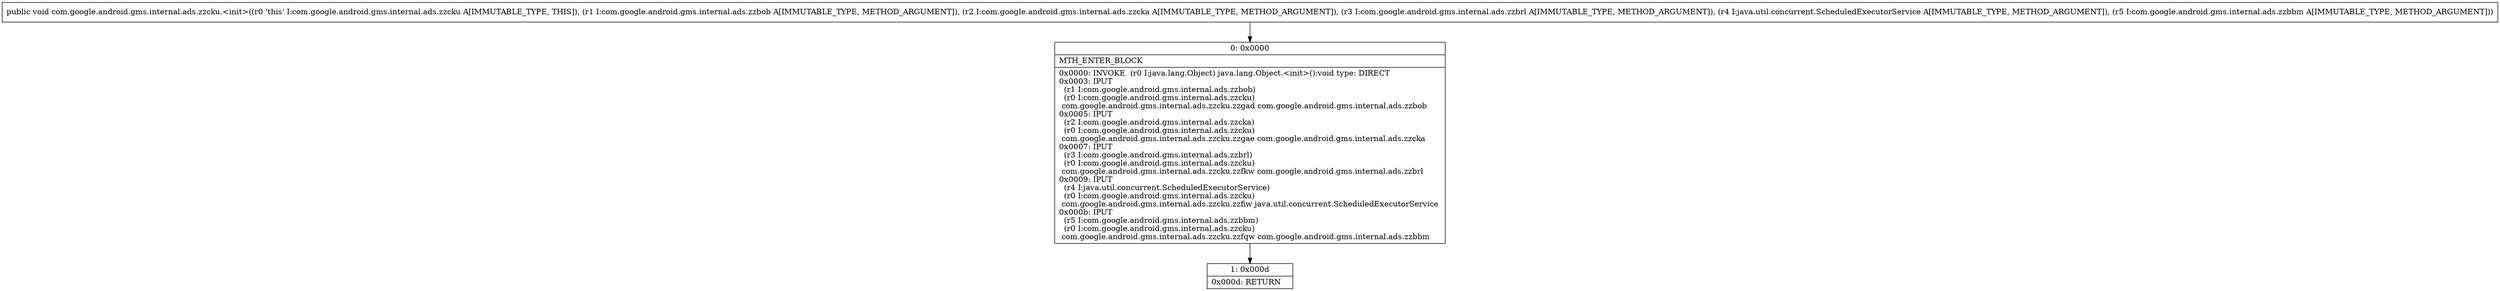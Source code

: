 digraph "CFG forcom.google.android.gms.internal.ads.zzcku.\<init\>(Lcom\/google\/android\/gms\/internal\/ads\/zzbob;Lcom\/google\/android\/gms\/internal\/ads\/zzcka;Lcom\/google\/android\/gms\/internal\/ads\/zzbrl;Ljava\/util\/concurrent\/ScheduledExecutorService;Lcom\/google\/android\/gms\/internal\/ads\/zzbbm;)V" {
Node_0 [shape=record,label="{0\:\ 0x0000|MTH_ENTER_BLOCK\l|0x0000: INVOKE  (r0 I:java.lang.Object) java.lang.Object.\<init\>():void type: DIRECT \l0x0003: IPUT  \l  (r1 I:com.google.android.gms.internal.ads.zzbob)\l  (r0 I:com.google.android.gms.internal.ads.zzcku)\l com.google.android.gms.internal.ads.zzcku.zzgad com.google.android.gms.internal.ads.zzbob \l0x0005: IPUT  \l  (r2 I:com.google.android.gms.internal.ads.zzcka)\l  (r0 I:com.google.android.gms.internal.ads.zzcku)\l com.google.android.gms.internal.ads.zzcku.zzgae com.google.android.gms.internal.ads.zzcka \l0x0007: IPUT  \l  (r3 I:com.google.android.gms.internal.ads.zzbrl)\l  (r0 I:com.google.android.gms.internal.ads.zzcku)\l com.google.android.gms.internal.ads.zzcku.zzfkw com.google.android.gms.internal.ads.zzbrl \l0x0009: IPUT  \l  (r4 I:java.util.concurrent.ScheduledExecutorService)\l  (r0 I:com.google.android.gms.internal.ads.zzcku)\l com.google.android.gms.internal.ads.zzcku.zzfiw java.util.concurrent.ScheduledExecutorService \l0x000b: IPUT  \l  (r5 I:com.google.android.gms.internal.ads.zzbbm)\l  (r0 I:com.google.android.gms.internal.ads.zzcku)\l com.google.android.gms.internal.ads.zzcku.zzfqw com.google.android.gms.internal.ads.zzbbm \l}"];
Node_1 [shape=record,label="{1\:\ 0x000d|0x000d: RETURN   \l}"];
MethodNode[shape=record,label="{public void com.google.android.gms.internal.ads.zzcku.\<init\>((r0 'this' I:com.google.android.gms.internal.ads.zzcku A[IMMUTABLE_TYPE, THIS]), (r1 I:com.google.android.gms.internal.ads.zzbob A[IMMUTABLE_TYPE, METHOD_ARGUMENT]), (r2 I:com.google.android.gms.internal.ads.zzcka A[IMMUTABLE_TYPE, METHOD_ARGUMENT]), (r3 I:com.google.android.gms.internal.ads.zzbrl A[IMMUTABLE_TYPE, METHOD_ARGUMENT]), (r4 I:java.util.concurrent.ScheduledExecutorService A[IMMUTABLE_TYPE, METHOD_ARGUMENT]), (r5 I:com.google.android.gms.internal.ads.zzbbm A[IMMUTABLE_TYPE, METHOD_ARGUMENT])) }"];
MethodNode -> Node_0;
Node_0 -> Node_1;
}

